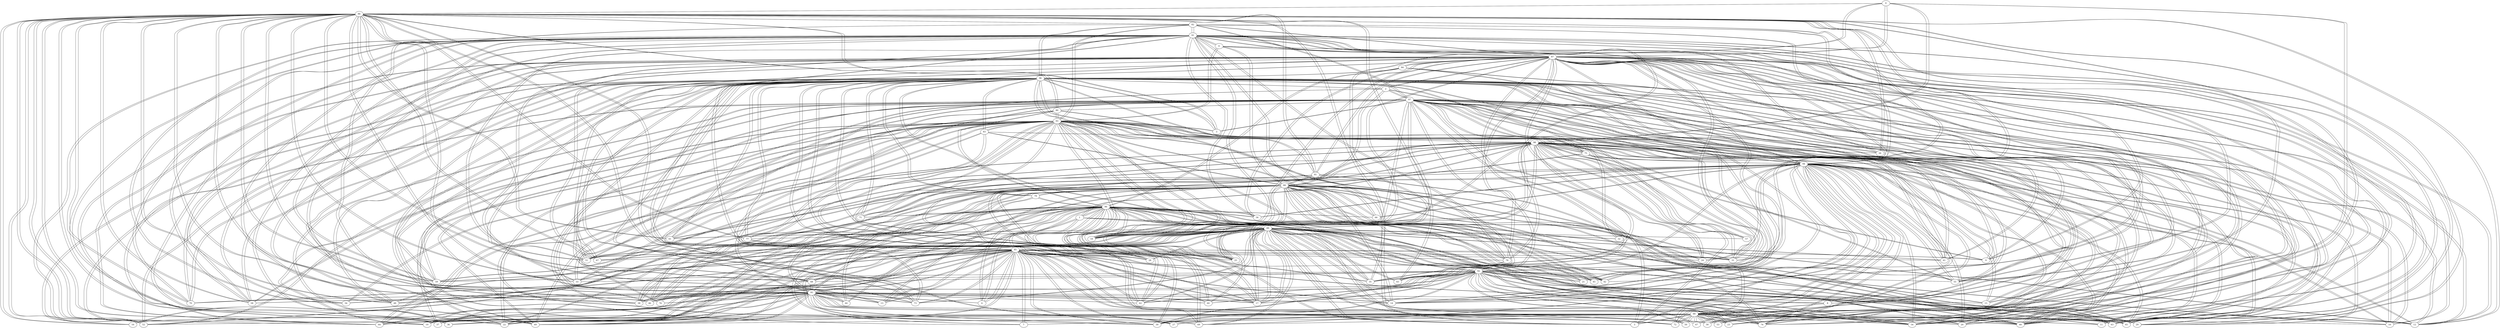 # this file was generated by giac 1.7.0, (c) B. Parisse and R. De Graeve, Institut Fourier, Universite de Grenoble I
graph {
  graph [directed=false,weighted=true];
  0 [label=0];
  0 -- 86 [weight=15];
  0 -- 87 [weight=11];
  0 -- 89 [weight=16];
  0 -- 98 [weight=25];
  0 -- 99 [weight=8];
  1 [label=1];
  1 -- 85 [weight=7];
  1 -- 89 [weight=20];
  1 -- 90 [weight=1];
  1 -- 92 [weight=21];
  1 -- 95 [weight=25];
  1 -- 98 [weight=4];
  2 [label=2];
  2 -- 85 [weight=4];
  2 -- 87 [weight=4];
  2 -- 88 [weight=16];
  2 -- 94 [weight=9];
  2 -- 96 [weight=19];
  2 -- 97 [weight=20];
  3 [label=3];
  3 -- 86 [weight=1];
  3 -- 93 [weight=7];
  3 -- 96 [weight=11];
  3 -- 97 [weight=18];
  4 [label=4];
  4 -- 87 [weight=4];
  4 -- 88 [weight=14];
  4 -- 91 [weight=9];
  4 -- 93 [weight=25];
  4 -- 94 [weight=1];
  5 [label=5];
  5 -- 89 [weight=15];
  5 -- 93 [weight=18];
  5 -- 94 [weight=23];
  5 -- 96 [weight=4];
  5 -- 97 [weight=14];
  5 -- 98 [weight=15];
  5 -- 99 [weight=20];
  6 [label=6];
  6 -- 85 [weight=3];
  6 -- 88 [weight=16];
  6 -- 90 [weight=12];
  6 -- 95 [weight=13];
  7 [label=7];
  7 -- 85 [weight=22];
  7 -- 90 [weight=12];
  7 -- 93 [weight=13];
  7 -- 99 [weight=15];
  8 [label=8];
  8 -- 85 [weight=9];
  8 -- 87 [weight=11];
  8 -- 95 [weight=24];
  8 -- 96 [weight=14];
  8 -- 97 [weight=9];
  8 -- 99 [weight=25];
  9 [label=9];
  9 -- 85 [weight=24];
  9 -- 86 [weight=17];
  9 -- 87 [weight=22];
  9 -- 93 [weight=13];
  9 -- 98 [weight=18];
  10 [label=10];
  10 -- 87 [weight=8];
  10 -- 90 [weight=14];
  10 -- 96 [weight=25];
  10 -- 97 [weight=12];
  10 -- 98 [weight=7];
  10 -- 99 [weight=5];
  11 [label=11];
  11 -- 88 [weight=4];
  11 -- 91 [weight=3];
  11 -- 98 [weight=23];
  11 -- 99 [weight=15];
  12 [label=12];
  12 -- 86 [weight=25];
  12 -- 87 [weight=11];
  12 -- 90 [weight=7];
  12 -- 92 [weight=22];
  12 -- 94 [weight=3];
  12 -- 96 [weight=14];
  12 -- 97 [weight=3];
  12 -- 99 [weight=24];
  13 [label=13];
  13 -- 85 [weight=10];
  13 -- 86 [weight=14];
  13 -- 88 [weight=14];
  13 -- 90 [weight=4];
  13 -- 95 [weight=7];
  14 [label=14];
  14 -- 85 [weight=19];
  14 -- 87 [weight=10];
  14 -- 89 [weight=21];
  14 -- 93 [weight=16];
  14 -- 94 [weight=3];
  14 -- 95 [weight=24];
  14 -- 96 [weight=14];
  14 -- 97 [weight=24];
  15 [label=15];
  15 -- 87 [weight=19];
  15 -- 88 [weight=6];
  15 -- 95 [weight=9];
  15 -- 96 [weight=23];
  15 -- 98 [weight=13];
  16 [label=16];
  16 -- 86 [weight=14];
  16 -- 88 [weight=21];
  16 -- 96 [weight=6];
  16 -- 99 [weight=25];
  17 [label=17];
  17 -- 85 [weight=7];
  17 -- 86 [weight=5];
  17 -- 89 [weight=19];
  17 -- 90 [weight=24];
  17 -- 92 [weight=11];
  17 -- 95 [weight=12];
  17 -- 96 [weight=16];
  17 -- 97 [weight=23];
  17 -- 98 [weight=4];
  18 [label=18];
  18 -- 87 [weight=2];
  18 -- 89 [weight=15];
  18 -- 90 [weight=9];
  18 -- 91 [weight=18];
  18 -- 93 [weight=18];
  18 -- 96 [weight=3];
  18 -- 97 [weight=14];
  18 -- 98 [weight=2];
  19 [label=19];
  19 -- 85 [weight=6];
  19 -- 86 [weight=7];
  19 -- 90 [weight=8];
  19 -- 93 [weight=9];
  19 -- 95 [weight=20];
  19 -- 99 [weight=5];
  20 [label=20];
  20 -- 90 [weight=2];
  20 -- 91 [weight=3];
  20 -- 94 [weight=23];
  20 -- 98 [weight=23];
  20 -- 99 [weight=21];
  21 [label=21];
  21 -- 88 [weight=21];
  21 -- 89 [weight=20];
  21 -- 92 [weight=13];
  21 -- 97 [weight=8];
  22 [label=22];
  22 -- 85 [weight=22];
  22 -- 88 [weight=3];
  22 -- 89 [weight=7];
  22 -- 90 [weight=4];
  22 -- 91 [weight=16];
  22 -- 93 [weight=22];
  22 -- 96 [weight=25];
  22 -- 99 [weight=18];
  23 [label=23];
  23 -- 85 [weight=16];
  23 -- 87 [weight=15];
  23 -- 89 [weight=10];
  23 -- 96 [weight=15];
  23 -- 99 [weight=18];
  24 [label=24];
  24 -- 85 [weight=18];
  24 -- 87 [weight=24];
  24 -- 88 [weight=6];
  24 -- 94 [weight=11];
  24 -- 97 [weight=10];
  25 [label=25];
  25 -- 85 [weight=12];
  25 -- 87 [weight=13];
  25 -- 88 [weight=5];
  25 -- 89 [weight=4];
  25 -- 90 [weight=5];
  25 -- 93 [weight=2];
  25 -- 96 [weight=14];
  25 -- 98 [weight=9];
  26 [label=26];
  26 -- 86 [weight=14];
  26 -- 91 [weight=25];
  26 -- 97 [weight=14];
  26 -- 98 [weight=4];
  27 [label=27];
  27 -- 85 [weight=6];
  27 -- 95 [weight=7];
  27 -- 99 [weight=3];
  28 [label=28];
  28 -- 85 [weight=3];
  28 -- 87 [weight=13];
  28 -- 89 [weight=14];
  28 -- 90 [weight=3];
  28 -- 93 [weight=3];
  29 [label=29];
  29 -- 86 [weight=14];
  29 -- 91 [weight=5];
  29 -- 92 [weight=11];
  29 -- 94 [weight=8];
  29 -- 95 [weight=15];
  29 -- 97 [weight=3];
  29 -- 99 [weight=16];
  30 [label=30];
  30 -- 85 [weight=13];
  30 -- 87 [weight=19];
  30 -- 93 [weight=16];
  30 -- 99 [weight=12];
  31 [label=31];
  31 -- 85 [weight=18];
  31 -- 88 [weight=12];
  31 -- 89 [weight=13];
  31 -- 91 [weight=19];
  31 -- 93 [weight=9];
  31 -- 94 [weight=23];
  31 -- 98 [weight=7];
  32 [label=32];
  32 -- 89 [weight=23];
  32 -- 97 [weight=3];
  33 [label=33];
  33 -- 86 [weight=14];
  33 -- 89 [weight=23];
  33 -- 92 [weight=8];
  33 -- 93 [weight=8];
  33 -- 96 [weight=8];
  33 -- 97 [weight=19];
  34 [label=34];
  34 -- 87 [weight=20];
  34 -- 90 [weight=6];
  34 -- 91 [weight=23];
  34 -- 93 [weight=24];
  34 -- 94 [weight=25];
  35 [label=35];
  35 -- 86 [weight=5];
  35 -- 89 [weight=4];
  35 -- 90 [weight=21];
  35 -- 92 [weight=22];
  35 -- 93 [weight=14];
  35 -- 98 [weight=7];
  36 [label=36];
  36 -- 86 [weight=25];
  36 -- 89 [weight=5];
  36 -- 90 [weight=1];
  36 -- 91 [weight=4];
  36 -- 95 [weight=6];
  36 -- 97 [weight=22];
  36 -- 99 [weight=6];
  37 [label=37];
  37 -- 86 [weight=18];
  37 -- 87 [weight=20];
  37 -- 90 [weight=6];
  37 -- 92 [weight=6];
  37 -- 93 [weight=23];
  37 -- 95 [weight=18];
  37 -- 99 [weight=19];
  38 [label=38];
  38 -- 85 [weight=19];
  38 -- 86 [weight=2];
  38 -- 88 [weight=17];
  38 -- 90 [weight=10];
  38 -- 95 [weight=9];
  38 -- 96 [weight=7];
  38 -- 97 [weight=6];
  39 [label=39];
  39 -- 85 [weight=3];
  39 -- 90 [weight=5];
  39 -- 92 [weight=16];
  39 -- 94 [weight=11];
  39 -- 97 [weight=6];
  39 -- 98 [weight=7];
  39 -- 99 [weight=1];
  40 [label=40];
  40 -- 85 [weight=2];
  40 -- 87 [weight=3];
  40 -- 88 [weight=18];
  40 -- 91 [weight=1];
  40 -- 92 [weight=8];
  40 -- 94 [weight=14];
  40 -- 96 [weight=5];
  40 -- 97 [weight=14];
  40 -- 98 [weight=13];
  40 -- 99 [weight=23];
  41 [label=41];
  41 -- 85 [weight=22];
  41 -- 87 [weight=2];
  41 -- 89 [weight=2];
  41 -- 93 [weight=5];
  41 -- 94 [weight=1];
  41 -- 96 [weight=25];
  42 [label=42];
  42 -- 87 [weight=1];
  42 -- 88 [weight=20];
  42 -- 89 [weight=3];
  42 -- 90 [weight=17];
  42 -- 91 [weight=1];
  42 -- 92 [weight=18];
  43 [label=43];
  43 -- 86 [weight=9];
  43 -- 87 [weight=6];
  43 -- 89 [weight=19];
  43 -- 91 [weight=22];
  43 -- 92 [weight=9];
  43 -- 97 [weight=4];
  44 [label=44];
  44 -- 86 [weight=15];
  44 -- 90 [weight=4];
  44 -- 94 [weight=14];
  44 -- 95 [weight=18];
  45 [label=45];
  45 -- 88 [weight=4];
  45 -- 89 [weight=18];
  45 -- 92 [weight=22];
  45 -- 97 [weight=22];
  46 [label=46];
  46 -- 85 [weight=16];
  46 -- 86 [weight=18];
  46 -- 88 [weight=11];
  46 -- 91 [weight=22];
  46 -- 92 [weight=2];
  46 -- 94 [weight=1];
  46 -- 95 [weight=21];
  47 [label=47];
  47 -- 92 [weight=10];
  47 -- 94 [weight=24];
  47 -- 99 [weight=23];
  48 [label=48];
  48 -- 85 [weight=22];
  48 -- 86 [weight=4];
  48 -- 87 [weight=13];
  48 -- 91 [weight=9];
  48 -- 95 [weight=9];
  48 -- 96 [weight=12];
  48 -- 98 [weight=24];
  49 [label=49];
  49 -- 87 [weight=5];
  49 -- 88 [weight=8];
  49 -- 89 [weight=13];
  49 -- 91 [weight=17];
  49 -- 93 [weight=17];
  49 -- 95 [weight=10];
  49 -- 97 [weight=11];
  49 -- 99 [weight=15];
  50 [label=50];
  50 -- 90 [weight=7];
  50 -- 92 [weight=3];
  50 -- 99 [weight=10];
  51 [label=51];
  51 -- 85 [weight=16];
  51 -- 86 [weight=11];
  51 -- 88 [weight=20];
  51 -- 89 [weight=16];
  51 -- 91 [weight=7];
  51 -- 96 [weight=12];
  51 -- 97 [weight=11];
  52 [label=52];
  52 -- 86 [weight=19];
  52 -- 87 [weight=7];
  52 -- 91 [weight=20];
  52 -- 96 [weight=16];
  52 -- 97 [weight=6];
  52 -- 98 [weight=12];
  52 -- 99 [weight=14];
  53 [label=53];
  53 -- 92 [weight=22];
  53 -- 94 [weight=7];
  53 -- 98 [weight=11];
  53 -- 99 [weight=8];
  54 [label=54];
  54 -- 87 [weight=7];
  54 -- 89 [weight=14];
  54 -- 90 [weight=9];
  54 -- 92 [weight=7];
  54 -- 93 [weight=11];
  54 -- 94 [weight=19];
  54 -- 96 [weight=11];
  54 -- 97 [weight=10];
  54 -- 99 [weight=18];
  55 [label=55];
  55 -- 86 [weight=21];
  55 -- 87 [weight=23];
  55 -- 88 [weight=16];
  55 -- 91 [weight=23];
  55 -- 92 [weight=1];
  55 -- 93 [weight=3];
  55 -- 94 [weight=13];
  55 -- 96 [weight=15];
  56 [label=56];
  56 -- 91 [weight=6];
  56 -- 93 [weight=23];
  56 -- 95 [weight=4];
  56 -- 96 [weight=9];
  57 [label=57];
  57 -- 89 [weight=10];
  57 -- 97 [weight=13];
  57 -- 98 [weight=25];
  58 [label=58];
  58 -- 86 [weight=10];
  58 -- 87 [weight=2];
  58 -- 91 [weight=17];
  58 -- 95 [weight=21];
  58 -- 96 [weight=22];
  58 -- 97 [weight=23];
  59 [label=59];
  59 -- 85 [weight=6];
  59 -- 86 [weight=22];
  59 -- 91 [weight=8];
  59 -- 92 [weight=11];
  59 -- 96 [weight=2];
  59 -- 97 [weight=10];
  59 -- 98 [weight=13];
  60 [label=60];
  60 -- 88 [weight=8];
  60 -- 90 [weight=25];
  60 -- 91 [weight=3];
  60 -- 92 [weight=15];
  60 -- 95 [weight=8];
  61 [label=61];
  61 -- 86 [weight=18];
  61 -- 88 [weight=12];
  61 -- 89 [weight=5];
  61 -- 93 [weight=6];
  61 -- 96 [weight=5];
  62 [label=62];
  62 -- 85 [weight=8];
  62 -- 89 [weight=24];
  62 -- 92 [weight=9];
  62 -- 93 [weight=17];
  62 -- 95 [weight=19];
  62 -- 96 [weight=22];
  62 -- 98 [weight=11];
  63 [label=63];
  63 -- 87 [weight=8];
  63 -- 89 [weight=9];
  63 -- 90 [weight=13];
  63 -- 95 [weight=4];
  63 -- 97 [weight=7];
  63 -- 98 [weight=8];
  63 -- 99 [weight=18];
  64 [label=64];
  64 -- 85 [weight=13];
  64 -- 86 [weight=18];
  64 -- 87 [weight=4];
  64 -- 93 [weight=17];
  64 -- 97 [weight=20];
  64 -- 98 [weight=10];
  64 -- 99 [weight=24];
  65 [label=65];
  65 -- 87 [weight=11];
  65 -- 88 [weight=13];
  65 -- 89 [weight=25];
  65 -- 91 [weight=13];
  65 -- 93 [weight=1];
  65 -- 94 [weight=12];
  65 -- 96 [weight=3];
  65 -- 97 [weight=21];
  65 -- 99 [weight=16];
  66 [label=66];
  66 -- 88 [weight=7];
  66 -- 90 [weight=1];
  66 -- 91 [weight=21];
  66 -- 94 [weight=11];
  67 [label=67];
  67 -- 85 [weight=18];
  67 -- 86 [weight=5];
  67 -- 87 [weight=22];
  67 -- 89 [weight=22];
  67 -- 96 [weight=6];
  68 [label=68];
  68 -- 85 [weight=13];
  68 -- 86 [weight=9];
  68 -- 87 [weight=15];
  68 -- 89 [weight=1];
  68 -- 92 [weight=15];
  68 -- 95 [weight=4];
  68 -- 96 [weight=12];
  69 [label=69];
  69 -- 86 [weight=3];
  69 -- 89 [weight=15];
  69 -- 94 [weight=2];
  69 -- 96 [weight=20];
  69 -- 98 [weight=20];
  69 -- 99 [weight=22];
  70 [label=70];
  70 -- 86 [weight=23];
  70 -- 87 [weight=4];
  70 -- 89 [weight=1];
  70 -- 91 [weight=9];
  70 -- 95 [weight=10];
  70 -- 96 [weight=25];
  71 [label=71];
  71 -- 88 [weight=14];
  71 -- 90 [weight=5];
  71 -- 93 [weight=5];
  71 -- 96 [weight=2];
  72 [label=72];
  72 -- 85 [weight=7];
  72 -- 86 [weight=21];
  72 -- 89 [weight=12];
  72 -- 94 [weight=3];
  72 -- 99 [weight=8];
  73 [label=73];
  73 -- 85 [weight=18];
  73 -- 87 [weight=15];
  73 -- 89 [weight=24];
  73 -- 91 [weight=24];
  73 -- 95 [weight=14];
  73 -- 96 [weight=5];
  73 -- 97 [weight=9];
  74 [label=74];
  74 -- 86 [weight=5];
  74 -- 87 [weight=1];
  74 -- 88 [weight=21];
  74 -- 89 [weight=2];
  74 -- 90 [weight=19];
  74 -- 94 [weight=9];
  74 -- 95 [weight=16];
  74 -- 96 [weight=21];
  74 -- 98 [weight=14];
  74 -- 99 [weight=17];
  75 [label=75];
  75 -- 88 [weight=6];
  75 -- 92 [weight=14];
  75 -- 93 [weight=5];
  75 -- 94 [weight=11];
  75 -- 96 [weight=24];
  75 -- 97 [weight=24];
  75 -- 98 [weight=25];
  76 [label=76];
  76 -- 88 [weight=2];
  76 -- 93 [weight=21];
  76 -- 95 [weight=20];
  77 [label=77];
  77 -- 85 [weight=19];
  77 -- 86 [weight=22];
  77 -- 89 [weight=3];
  77 -- 93 [weight=5];
  77 -- 94 [weight=8];
  77 -- 96 [weight=8];
  78 [label=78];
  78 -- 85 [weight=12];
  78 -- 87 [weight=5];
  78 -- 88 [weight=23];
  78 -- 90 [weight=4];
  78 -- 91 [weight=23];
  78 -- 92 [weight=11];
  78 -- 93 [weight=21];
  79 [label=79];
  79 -- 88 [weight=5];
  79 -- 90 [weight=6];
  79 -- 95 [weight=12];
  79 -- 96 [weight=3];
  80 [label=80];
  80 -- 86 [weight=1];
  80 -- 90 [weight=19];
  80 -- 93 [weight=2];
  80 -- 94 [weight=13];
  80 -- 95 [weight=13];
  80 -- 97 [weight=15];
  81 [label=81];
  81 -- 86 [weight=25];
  81 -- 87 [weight=10];
  81 -- 88 [weight=5];
  81 -- 94 [weight=16];
  81 -- 95 [weight=13];
  81 -- 96 [weight=23];
  81 -- 99 [weight=2];
  82 [label=82];
  82 -- 86 [weight=17];
  82 -- 87 [weight=4];
  82 -- 91 [weight=14];
  82 -- 92 [weight=17];
  82 -- 93 [weight=8];
  82 -- 94 [weight=19];
  82 -- 95 [weight=14];
  82 -- 96 [weight=6];
  82 -- 97 [weight=19];
  83 [label=83];
  83 -- 85 [weight=19];
  83 -- 88 [weight=12];
  83 -- 93 [weight=9];
  83 -- 95 [weight=18];
  83 -- 96 [weight=6];
  83 -- 98 [weight=11];
  84 [label=84];
  84 -- 87 [weight=23];
  84 -- 90 [weight=10];
  84 -- 94 [weight=1];
  84 -- 96 [weight=11];
  84 -- 99 [weight=3];
  85 [label=85];
  85 -- { 1 2 6 7 8 9 13 14 17 19 22 23 24 25 27 28 30 31 38 39 40 41 46 48 51 59 62 64 67 68 72 73 77 78 83 };
  86 [label=86];
  86 -- { 0 3 9 12 13 16 17 19 26 29 33 35 36 37 38 43 44 46 48 51 52 55 58 59 61 64 67 68 69 70 72 74 77 80 81 82 };
  87 [label=87];
  87 -- { 0 2 4 8 9 10 12 14 15 18 23 24 25 28 30 34 37 40 41 42 43 48 49 52 54 55 58 63 64 65 67 68 70 73 74 78 81 82 84 };
  88 [label=88];
  88 -- { 2 4 6 11 13 15 16 21 22 24 25 31 38 40 42 45 46 49 51 55 60 61 65 66 71 74 75 76 78 79 81 83 };
  89 [label=89];
  89 -- { 0 1 5 14 17 18 21 22 23 25 28 31 32 33 35 36 41 42 43 45 49 51 54 57 61 62 63 65 67 68 69 70 72 73 74 77 };
  90 [label=90];
  90 -- { 1 6 7 10 12 13 17 18 19 20 22 25 28 34 35 36 37 38 39 42 44 50 54 60 63 66 71 74 78 79 80 84 };
  91 [label=91];
  91 -- { 4 11 18 20 22 26 29 31 34 36 40 42 43 46 48 49 51 52 55 56 58 59 60 65 66 70 73 78 82 };
  92 [label=92];
  92 -- { 1 12 17 21 29 33 35 37 39 40 42 43 45 46 47 50 53 54 55 59 60 62 68 75 78 82 };
  93 [label=93];
  93 -- { 3 4 5 7 9 14 18 19 22 25 28 30 31 33 34 35 37 41 49 54 55 56 61 62 64 65 71 75 76 77 78 80 82 83 };
  94 [label=94];
  94 -- { 2 4 5 12 14 20 24 29 31 34 39 40 41 44 46 47 53 54 55 65 66 69 72 74 75 77 80 81 82 84 };
  95 [label=95];
  95 -- { 1 6 8 13 14 15 17 19 27 29 36 37 38 44 46 48 49 56 58 60 62 63 68 70 73 74 76 79 80 81 82 83 };
  96 [label=96];
  96 -- { 2 3 5 8 10 12 14 15 16 17 18 22 23 25 33 38 40 41 48 51 52 54 55 56 58 59 61 62 65 67 68 69 70 71 73 74 75 77 79 81 82 83 84 };
  97 [label=97];
  97 -- { 2 3 5 8 10 12 14 17 18 21 24 26 29 32 33 36 38 39 40 43 45 49 51 52 54 57 58 59 63 64 65 73 75 80 82 };
  98 [label=98];
  98 -- { 0 1 5 9 10 11 15 17 18 20 25 26 31 35 39 40 48 52 53 57 59 62 63 64 69 74 75 83 };
  99 [label=99];
  99 -- { 0 5 7 8 10 11 12 16 19 20 22 23 27 29 30 36 37 39 40 47 49 50 52 53 54 63 64 65 69 72 74 81 84 };
}
